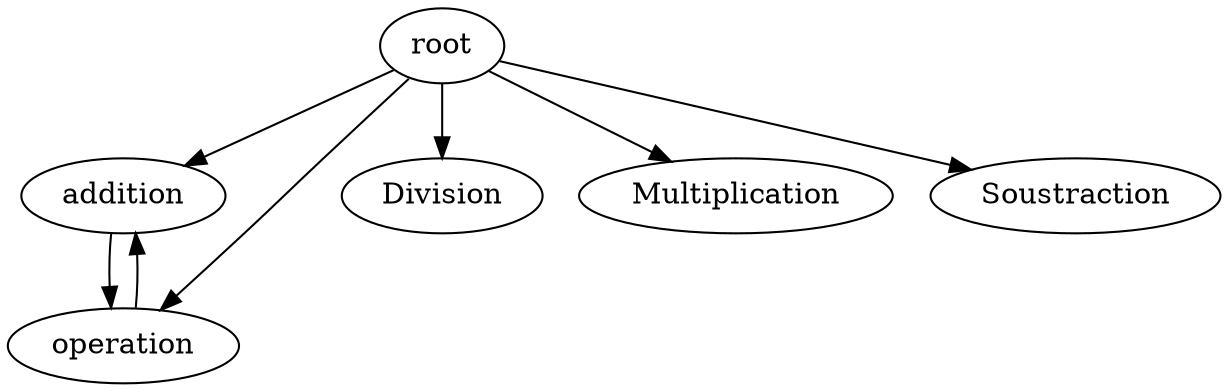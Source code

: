 strict digraph G {
  root [ label="root" ];
  addition [ label="addition" ];
  operation [ label="operation" ];
  Division [ label="Division" ];
  Multiplication [ label="Multiplication" ];
  Soustraction [ label="Soustraction" ];
  root -> addition;
  addition -> operation;
  root -> operation;
  operation -> addition;
  root -> Division;
  root -> Multiplication;
  root -> Soustraction;
}

